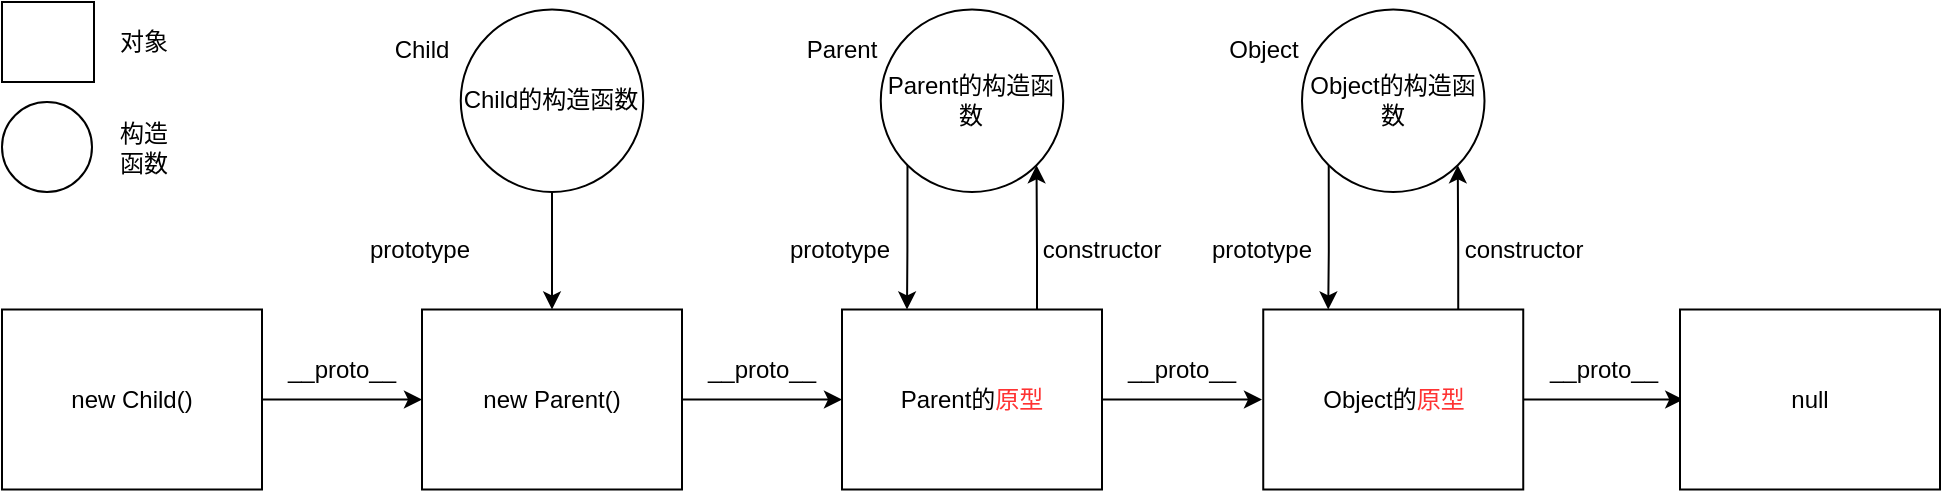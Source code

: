 <mxfile version="14.6.12" type="github">
  <diagram id="5E21ZxQSvOWSQlw8xAnv" name="Page-1">
    <mxGraphModel dx="1209" dy="565" grid="1" gridSize="10" guides="1" tooltips="1" connect="1" arrows="1" fold="1" page="1" pageScale="1" pageWidth="291" pageHeight="413" math="0" shadow="0">
      <root>
        <mxCell id="0" />
        <mxCell id="1" parent="0" />
        <mxCell id="iZy1fxIOHhm9E9uy1BN_-40" style="edgeStyle=orthogonalEdgeStyle;rounded=0;orthogonalLoop=1;jettySize=auto;html=1;exitX=0.5;exitY=1;exitDx=0;exitDy=0;entryX=0.5;entryY=0;entryDx=0;entryDy=0;" edge="1" parent="1" source="iZy1fxIOHhm9E9uy1BN_-2" target="iZy1fxIOHhm9E9uy1BN_-10">
          <mxGeometry relative="1" as="geometry" />
        </mxCell>
        <mxCell id="iZy1fxIOHhm9E9uy1BN_-2" value="&lt;span&gt;Child的构造函数&lt;/span&gt;" style="ellipse;whiteSpace=wrap;html=1;aspect=fixed;" vertex="1" parent="1">
          <mxGeometry x="263.38" y="73.75" width="91.25" height="91.25" as="geometry" />
        </mxCell>
        <mxCell id="iZy1fxIOHhm9E9uy1BN_-3" value="Child" style="text;html=1;strokeColor=none;fillColor=none;align=center;verticalAlign=middle;whiteSpace=wrap;rounded=0;" vertex="1" parent="1">
          <mxGeometry x="224" y="83.75" width="40" height="20" as="geometry" />
        </mxCell>
        <mxCell id="iZy1fxIOHhm9E9uy1BN_-5" value="prototype" style="text;html=1;strokeColor=none;fillColor=none;align=center;verticalAlign=middle;whiteSpace=wrap;rounded=0;" vertex="1" parent="1">
          <mxGeometry x="223.38" y="183.75" width="40" height="20" as="geometry" />
        </mxCell>
        <mxCell id="iZy1fxIOHhm9E9uy1BN_-6" style="edgeStyle=orthogonalEdgeStyle;rounded=0;orthogonalLoop=1;jettySize=auto;html=1;entryX=0;entryY=0.5;entryDx=0;entryDy=0;" edge="1" parent="1" source="iZy1fxIOHhm9E9uy1BN_-7" target="iZy1fxIOHhm9E9uy1BN_-10">
          <mxGeometry relative="1" as="geometry" />
        </mxCell>
        <mxCell id="iZy1fxIOHhm9E9uy1BN_-7" value="new Child()" style="rounded=0;whiteSpace=wrap;html=1;" vertex="1" parent="1">
          <mxGeometry x="34" y="223.75" width="130" height="90" as="geometry" />
        </mxCell>
        <mxCell id="iZy1fxIOHhm9E9uy1BN_-8" style="edgeStyle=orthogonalEdgeStyle;rounded=0;orthogonalLoop=1;jettySize=auto;html=1;entryX=0;entryY=0.5;entryDx=0;entryDy=0;" edge="1" parent="1" source="iZy1fxIOHhm9E9uy1BN_-10" target="iZy1fxIOHhm9E9uy1BN_-13">
          <mxGeometry relative="1" as="geometry" />
        </mxCell>
        <mxCell id="iZy1fxIOHhm9E9uy1BN_-10" value="new Parent()" style="rounded=0;whiteSpace=wrap;html=1;" vertex="1" parent="1">
          <mxGeometry x="244" y="223.75" width="130" height="90" as="geometry" />
        </mxCell>
        <mxCell id="iZy1fxIOHhm9E9uy1BN_-11" style="edgeStyle=orthogonalEdgeStyle;rounded=0;orthogonalLoop=1;jettySize=auto;html=1;" edge="1" parent="1" source="iZy1fxIOHhm9E9uy1BN_-13">
          <mxGeometry relative="1" as="geometry">
            <mxPoint x="664" y="268.75" as="targetPoint" />
          </mxGeometry>
        </mxCell>
        <mxCell id="iZy1fxIOHhm9E9uy1BN_-12" style="edgeStyle=orthogonalEdgeStyle;rounded=0;orthogonalLoop=1;jettySize=auto;html=1;exitX=0.75;exitY=0;exitDx=0;exitDy=0;entryX=1;entryY=1;entryDx=0;entryDy=0;" edge="1" parent="1" source="iZy1fxIOHhm9E9uy1BN_-13" target="iZy1fxIOHhm9E9uy1BN_-19">
          <mxGeometry relative="1" as="geometry" />
        </mxCell>
        <mxCell id="iZy1fxIOHhm9E9uy1BN_-13" value="Parent的&lt;font color=&quot;#ff3333&quot;&gt;原型&lt;/font&gt;" style="rounded=0;whiteSpace=wrap;html=1;" vertex="1" parent="1">
          <mxGeometry x="454" y="223.75" width="130" height="90" as="geometry" />
        </mxCell>
        <mxCell id="iZy1fxIOHhm9E9uy1BN_-15" value="__proto__" style="text;html=1;strokeColor=none;fillColor=none;align=center;verticalAlign=middle;whiteSpace=wrap;rounded=0;" vertex="1" parent="1">
          <mxGeometry x="184" y="243.75" width="40" height="20" as="geometry" />
        </mxCell>
        <mxCell id="iZy1fxIOHhm9E9uy1BN_-16" value="__proto__" style="text;html=1;strokeColor=none;fillColor=none;align=center;verticalAlign=middle;whiteSpace=wrap;rounded=0;" vertex="1" parent="1">
          <mxGeometry x="394" y="243.75" width="40" height="20" as="geometry" />
        </mxCell>
        <mxCell id="iZy1fxIOHhm9E9uy1BN_-17" value="__proto__" style="text;html=1;strokeColor=none;fillColor=none;align=center;verticalAlign=middle;whiteSpace=wrap;rounded=0;" vertex="1" parent="1">
          <mxGeometry x="604" y="243.75" width="40" height="20" as="geometry" />
        </mxCell>
        <mxCell id="iZy1fxIOHhm9E9uy1BN_-18" style="edgeStyle=orthogonalEdgeStyle;rounded=0;orthogonalLoop=1;jettySize=auto;html=1;exitX=0;exitY=1;exitDx=0;exitDy=0;entryX=0.25;entryY=0;entryDx=0;entryDy=0;" edge="1" parent="1" source="iZy1fxIOHhm9E9uy1BN_-19" target="iZy1fxIOHhm9E9uy1BN_-13">
          <mxGeometry relative="1" as="geometry" />
        </mxCell>
        <mxCell id="iZy1fxIOHhm9E9uy1BN_-19" value="Parent的构造函数" style="ellipse;whiteSpace=wrap;html=1;aspect=fixed;" vertex="1" parent="1">
          <mxGeometry x="473.38" y="73.75" width="91.25" height="91.25" as="geometry" />
        </mxCell>
        <mxCell id="iZy1fxIOHhm9E9uy1BN_-20" value="Parent" style="text;html=1;strokeColor=none;fillColor=none;align=center;verticalAlign=middle;whiteSpace=wrap;rounded=0;" vertex="1" parent="1">
          <mxGeometry x="434" y="83.75" width="40" height="20" as="geometry" />
        </mxCell>
        <mxCell id="iZy1fxIOHhm9E9uy1BN_-21" value="constructor" style="text;html=1;strokeColor=none;fillColor=none;align=center;verticalAlign=middle;whiteSpace=wrap;rounded=0;" vertex="1" parent="1">
          <mxGeometry x="564" y="183.75" width="40" height="20" as="geometry" />
        </mxCell>
        <mxCell id="iZy1fxIOHhm9E9uy1BN_-22" value="prototype" style="text;html=1;strokeColor=none;fillColor=none;align=center;verticalAlign=middle;whiteSpace=wrap;rounded=0;" vertex="1" parent="1">
          <mxGeometry x="433.38" y="183.75" width="40" height="20" as="geometry" />
        </mxCell>
        <mxCell id="iZy1fxIOHhm9E9uy1BN_-23" value="" style="rounded=0;whiteSpace=wrap;html=1;" vertex="1" parent="1">
          <mxGeometry x="34" y="70" width="46" height="40" as="geometry" />
        </mxCell>
        <mxCell id="iZy1fxIOHhm9E9uy1BN_-24" value="" style="ellipse;whiteSpace=wrap;html=1;aspect=fixed;" vertex="1" parent="1">
          <mxGeometry x="34" y="120" width="45" height="45" as="geometry" />
        </mxCell>
        <mxCell id="iZy1fxIOHhm9E9uy1BN_-25" value="对象" style="text;html=1;strokeColor=none;fillColor=none;align=center;verticalAlign=middle;whiteSpace=wrap;rounded=0;" vertex="1" parent="1">
          <mxGeometry x="90" y="80" width="30" height="20" as="geometry" />
        </mxCell>
        <mxCell id="iZy1fxIOHhm9E9uy1BN_-26" value="构造函数" style="text;html=1;strokeColor=none;fillColor=none;align=center;verticalAlign=middle;whiteSpace=wrap;rounded=0;" vertex="1" parent="1">
          <mxGeometry x="90" y="132.5" width="30" height="20" as="geometry" />
        </mxCell>
        <mxCell id="iZy1fxIOHhm9E9uy1BN_-27" style="edgeStyle=orthogonalEdgeStyle;rounded=0;orthogonalLoop=1;jettySize=auto;html=1;" edge="1" parent="1" source="iZy1fxIOHhm9E9uy1BN_-29">
          <mxGeometry relative="1" as="geometry">
            <mxPoint x="874.62" y="268.75" as="targetPoint" />
          </mxGeometry>
        </mxCell>
        <mxCell id="iZy1fxIOHhm9E9uy1BN_-28" style="edgeStyle=orthogonalEdgeStyle;rounded=0;orthogonalLoop=1;jettySize=auto;html=1;exitX=0.75;exitY=0;exitDx=0;exitDy=0;entryX=1;entryY=1;entryDx=0;entryDy=0;" edge="1" parent="1" source="iZy1fxIOHhm9E9uy1BN_-29" target="iZy1fxIOHhm9E9uy1BN_-32">
          <mxGeometry relative="1" as="geometry" />
        </mxCell>
        <mxCell id="iZy1fxIOHhm9E9uy1BN_-29" value="Object的&lt;font color=&quot;#ff3333&quot;&gt;原型&lt;/font&gt;" style="rounded=0;whiteSpace=wrap;html=1;" vertex="1" parent="1">
          <mxGeometry x="664.62" y="223.75" width="130" height="90" as="geometry" />
        </mxCell>
        <mxCell id="iZy1fxIOHhm9E9uy1BN_-30" value="__proto__" style="text;html=1;strokeColor=none;fillColor=none;align=center;verticalAlign=middle;whiteSpace=wrap;rounded=0;" vertex="1" parent="1">
          <mxGeometry x="814.62" y="243.75" width="40" height="20" as="geometry" />
        </mxCell>
        <mxCell id="iZy1fxIOHhm9E9uy1BN_-31" style="edgeStyle=orthogonalEdgeStyle;rounded=0;orthogonalLoop=1;jettySize=auto;html=1;exitX=0;exitY=1;exitDx=0;exitDy=0;entryX=0.25;entryY=0;entryDx=0;entryDy=0;" edge="1" parent="1" source="iZy1fxIOHhm9E9uy1BN_-32" target="iZy1fxIOHhm9E9uy1BN_-29">
          <mxGeometry relative="1" as="geometry" />
        </mxCell>
        <mxCell id="iZy1fxIOHhm9E9uy1BN_-32" value="Object的构造函数" style="ellipse;whiteSpace=wrap;html=1;aspect=fixed;" vertex="1" parent="1">
          <mxGeometry x="684" y="73.75" width="91.25" height="91.25" as="geometry" />
        </mxCell>
        <mxCell id="iZy1fxIOHhm9E9uy1BN_-33" value="Object" style="text;html=1;strokeColor=none;fillColor=none;align=center;verticalAlign=middle;whiteSpace=wrap;rounded=0;" vertex="1" parent="1">
          <mxGeometry x="644.62" y="83.75" width="40" height="20" as="geometry" />
        </mxCell>
        <mxCell id="iZy1fxIOHhm9E9uy1BN_-34" value="constructor" style="text;html=1;strokeColor=none;fillColor=none;align=center;verticalAlign=middle;whiteSpace=wrap;rounded=0;" vertex="1" parent="1">
          <mxGeometry x="774.62" y="183.75" width="40" height="20" as="geometry" />
        </mxCell>
        <mxCell id="iZy1fxIOHhm9E9uy1BN_-35" value="prototype" style="text;html=1;strokeColor=none;fillColor=none;align=center;verticalAlign=middle;whiteSpace=wrap;rounded=0;" vertex="1" parent="1">
          <mxGeometry x="644" y="183.75" width="40" height="20" as="geometry" />
        </mxCell>
        <mxCell id="iZy1fxIOHhm9E9uy1BN_-41" value="null" style="rounded=0;whiteSpace=wrap;html=1;" vertex="1" parent="1">
          <mxGeometry x="873" y="223.75" width="130" height="90" as="geometry" />
        </mxCell>
      </root>
    </mxGraphModel>
  </diagram>
</mxfile>
